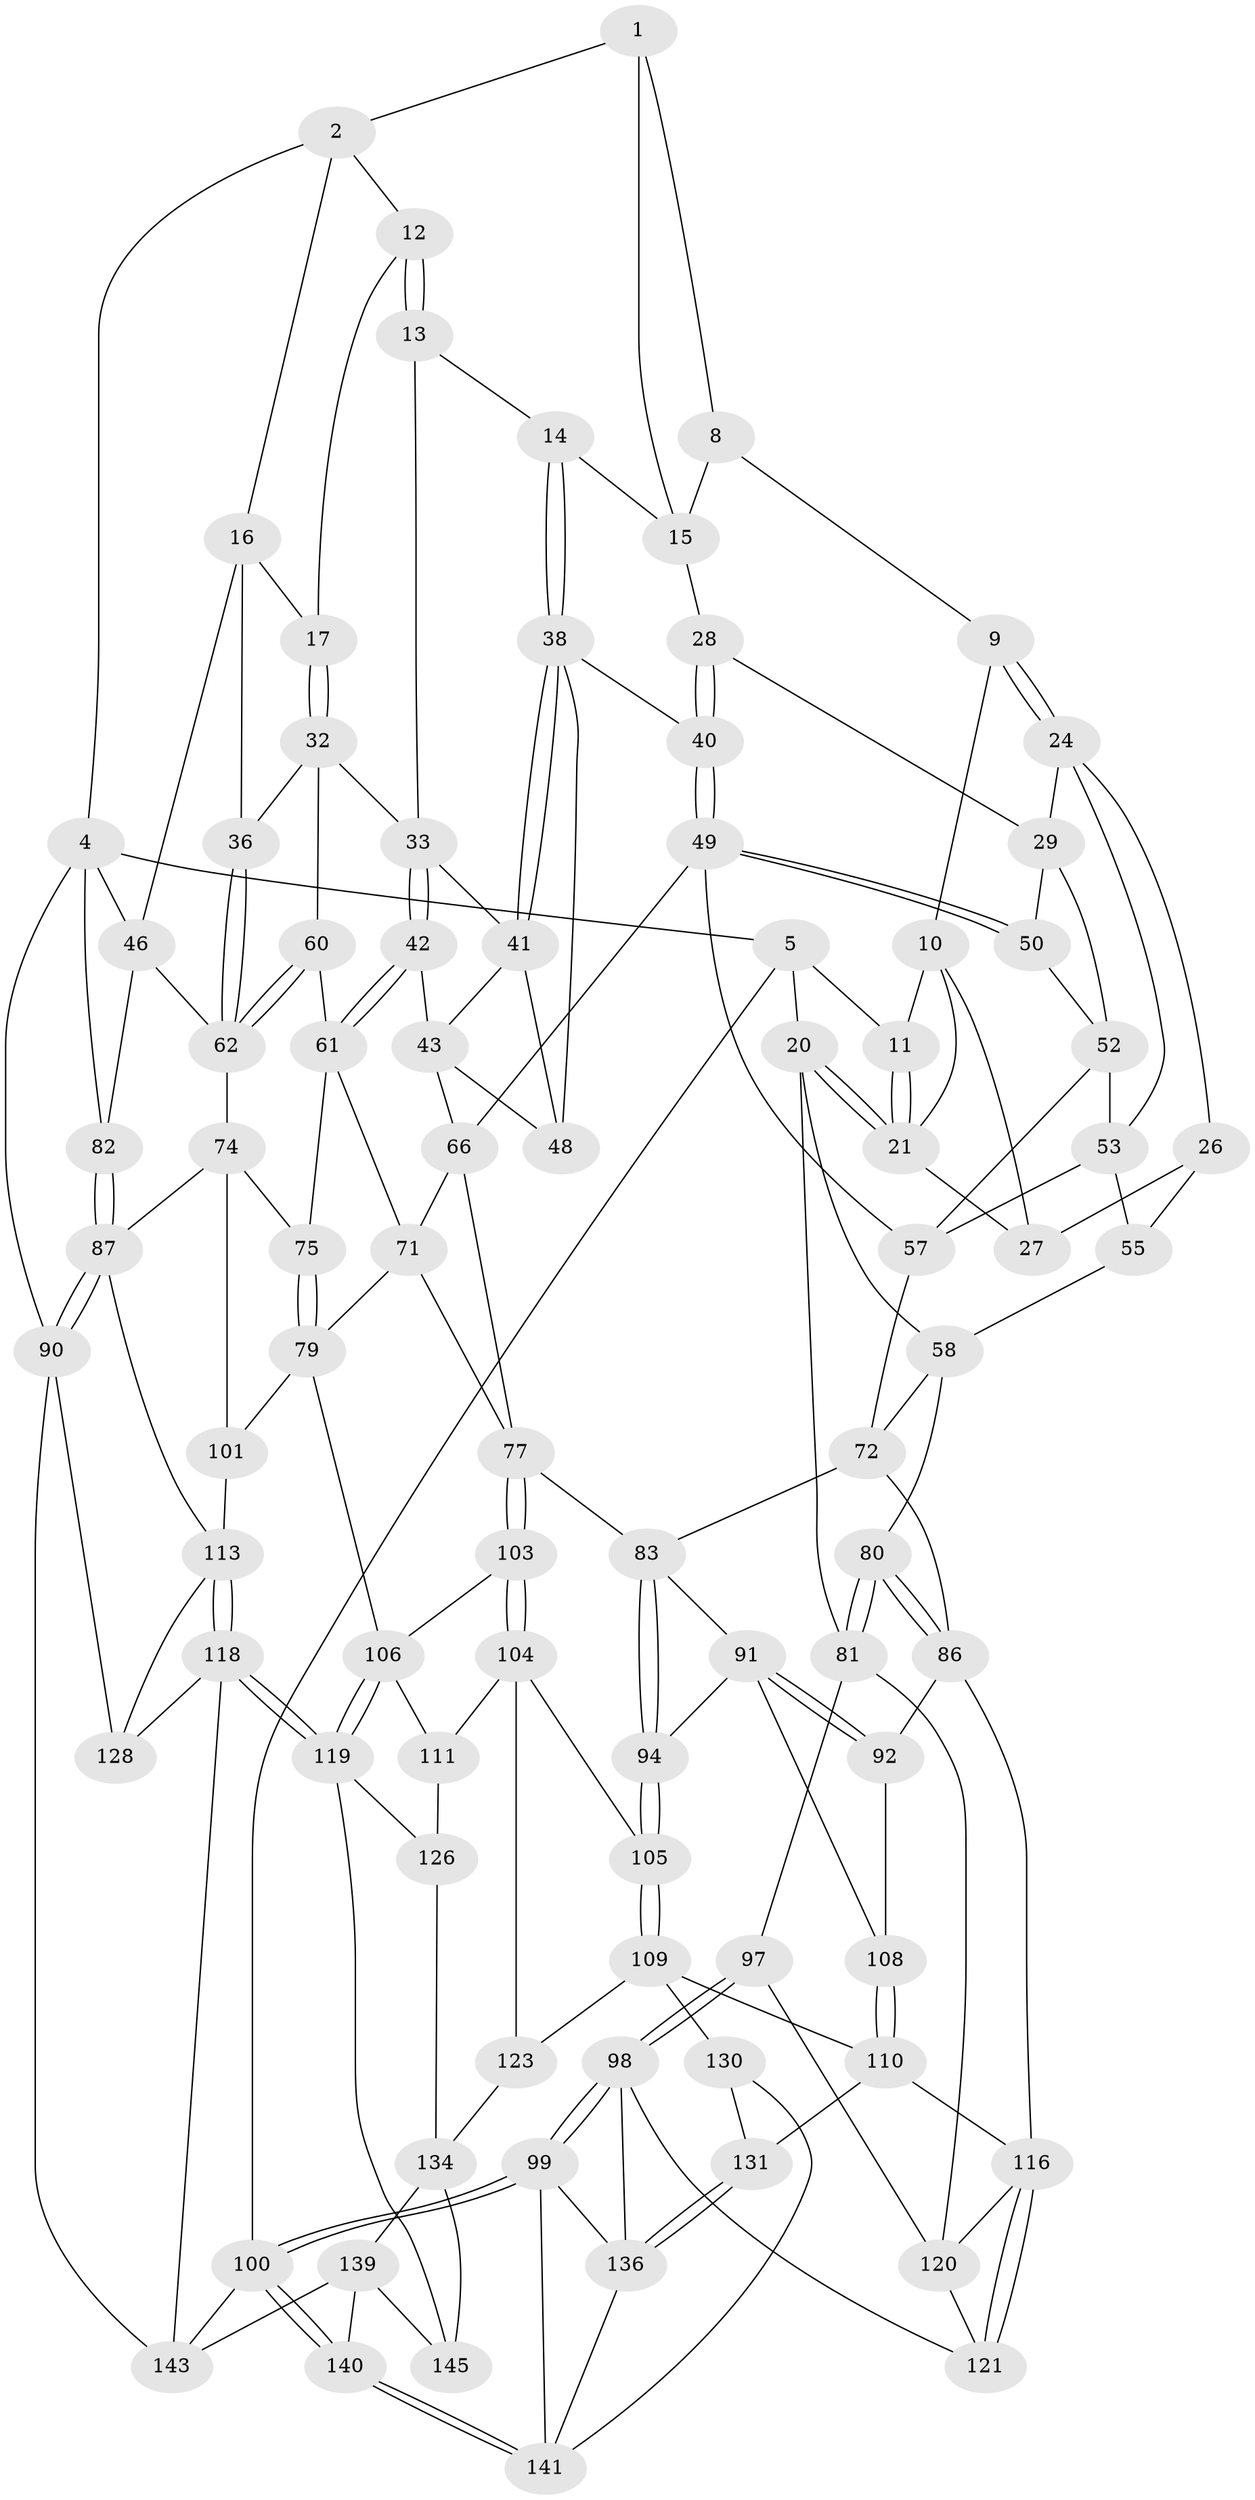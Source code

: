 // Generated by graph-tools (version 1.1) at 2025/52/02/27/25 19:52:40]
// undirected, 89 vertices, 196 edges
graph export_dot {
graph [start="1"]
  node [color=gray90,style=filled];
  1 [pos="+0.3119778156339287+0",super="+7"];
  2 [pos="+0.7051327053434212+0",super="+3"];
  4 [pos="+1+0",super="+45"];
  5 [pos="+0+0",super="+6"];
  8 [pos="+0.26480318402420044+0.13317292680312548"];
  9 [pos="+0.244155945521388+0.15010750763494865"];
  10 [pos="+0.16548996368491117+0.12287977100027175",super="+22"];
  11 [pos="+0.16284305949764855+0.11639839429760444"];
  12 [pos="+0.6441793788387521+0.037849172089506035",super="+18"];
  13 [pos="+0.5507794393817578+0.11009647125283675",super="+30"];
  14 [pos="+0.48034296391315207+0.11582750078958969"];
  15 [pos="+0.420602995528882+0.06431787427128315",super="+19"];
  16 [pos="+0.8022465936909421+0.08930309254225834",super="+35"];
  17 [pos="+0.7394204553785753+0.14015953159016073"];
  20 [pos="+0+0.11589733697722658",super="+59"];
  21 [pos="+0+0.17234685416838877",super="+23"];
  24 [pos="+0.24793485078325064+0.2408363168674122",super="+25"];
  26 [pos="+0.20627818373178902+0.22736561483769685",super="+47"];
  27 [pos="+0.16365253945589878+0.16410520655922214",super="+31"];
  28 [pos="+0.32527826545061655+0.22965203139680418"];
  29 [pos="+0.29776408286445066+0.23866793157119642",super="+51"];
  32 [pos="+0.763821163026748+0.24200276431260878",super="+37"];
  33 [pos="+0.7469955435085747+0.2507453287297903",super="+34"];
  36 [pos="+0.8551792707776209+0.2549426080295283"];
  38 [pos="+0.4734176647043772+0.2594284677611311",super="+39"];
  40 [pos="+0.430985106722535+0.2952360756594126"];
  41 [pos="+0.6087212887193348+0.2171417269561346",super="+44"];
  42 [pos="+0.6869369426753813+0.3121659158964335"];
  43 [pos="+0.6326468473257292+0.3063959646202407",super="+65"];
  46 [pos="+1+0.19958288087533899",super="+63"];
  48 [pos="+0.5007018099724249+0.2814883457271333"];
  49 [pos="+0.39994644806305835+0.40432658419431416",super="+68"];
  50 [pos="+0.31377210396158417+0.3426739920992196"];
  52 [pos="+0.2600647494326838+0.31238292923707983",super="+56"];
  53 [pos="+0.2397195165708104+0.25588473560578434",super="+54"];
  55 [pos="+0.12005447223214472+0.3329652736910099"];
  57 [pos="+0.1949969431860813+0.41824932787559316",super="+69"];
  58 [pos="+0.0708234957941682+0.3679654217682692",super="+73"];
  60 [pos="+0.7821429966795137+0.37495013598069565"];
  61 [pos="+0.7042689440447838+0.40030167960568763",super="+70"];
  62 [pos="+0.8625493188184286+0.427570272008097",super="+64"];
  66 [pos="+0.5739642145953792+0.4050350752549413",super="+67"];
  71 [pos="+0.6641421096633479+0.4348566033030219",super="+76"];
  72 [pos="+0.195317086902934+0.4448535420000861",super="+85"];
  74 [pos="+0.8365709928185716+0.5350396385406115",super="+89"];
  75 [pos="+0.8136817958717782+0.5408242096145278"];
  77 [pos="+0.4573397403891121+0.5233596239975616",super="+78"];
  79 [pos="+0.7136841414161098+0.6317394980664223",super="+102"];
  80 [pos="+0+0.5841626113412507"];
  81 [pos="+0+0.5901973059262084",super="+96"];
  82 [pos="+1+0.48129049989762523"];
  83 [pos="+0.3347475758988242+0.5570493976613177",super="+84"];
  86 [pos="+0.061960612522559855+0.6130739423456418",super="+93"];
  87 [pos="+1+0.6589872336944611",super="+88"];
  90 [pos="+1+0.8945927928188233",super="+132"];
  91 [pos="+0.24307562357973056+0.5920907616180289",super="+95"];
  92 [pos="+0.1792120986174919+0.6848735708603558"];
  94 [pos="+0.323870888217218+0.6786126215011571"];
  97 [pos="+0+0.8677252819314458"];
  98 [pos="+0+0.9561802129795053",super="+138"];
  99 [pos="+0+1",super="+144"];
  100 [pos="+0+1"];
  101 [pos="+0.8775634929973315+0.71003146694386"];
  103 [pos="+0.46086403475832194+0.5596637890143699"];
  104 [pos="+0.44289992636555253+0.6907010711569584",super="+112"];
  105 [pos="+0.3591858785115789+0.7001799761123051"];
  106 [pos="+0.7041131335074697+0.6781942025300028",super="+107"];
  108 [pos="+0.25339868355873635+0.7144802153092951"];
  109 [pos="+0.3131961112987503+0.7805091941294708",super="+124"];
  110 [pos="+0.2681032240493198+0.7669741411362644",super="+115"];
  111 [pos="+0.48854298381372624+0.7548378969169444",super="+127"];
  113 [pos="+0.8831534638265586+0.7166957042137312",super="+114"];
  116 [pos="+0.17881542576418724+0.8141929183011385",super="+117"];
  118 [pos="+0.7622787499892938+0.8494062600853949",super="+129"];
  119 [pos="+0.7191114603755207+0.82741757231934",super="+125"];
  120 [pos="+0.0933589417568249+0.7508527784060874",super="+122"];
  121 [pos="+0.1622528441313873+0.8340102307452487"];
  123 [pos="+0.36540494685723407+0.8526895263692406"];
  126 [pos="+0.6605844278936671+0.8387971825796048",super="+133"];
  128 [pos="+0.9473826286296694+0.7714329219135314"];
  130 [pos="+0.3584575268046354+0.8568881970968575"];
  131 [pos="+0.24683377773596715+0.8382935777095248"];
  134 [pos="+0.5207826789788994+0.9386283482957873",super="+135"];
  136 [pos="+0.2658679937294031+0.9723225713294222",super="+137"];
  139 [pos="+0.4553971744295971+1",super="+147"];
  140 [pos="+0.333242188472881+1"];
  141 [pos="+0.2830428096450907+1",super="+142"];
  143 [pos="+0.8535268377579276+0.9719715107659169",super="+146"];
  145 [pos="+0.661017830697446+0.9704622026702792"];
  1 -- 2;
  1 -- 8;
  1 -- 15;
  2 -- 12;
  2 -- 16;
  2 -- 4;
  4 -- 5;
  4 -- 90;
  4 -- 82;
  4 -- 46;
  5 -- 20;
  5 -- 100;
  5 -- 11;
  8 -- 9;
  8 -- 15;
  9 -- 10;
  9 -- 24;
  9 -- 24;
  10 -- 11;
  10 -- 27;
  10 -- 21;
  11 -- 21;
  11 -- 21;
  12 -- 13 [weight=2];
  12 -- 13;
  12 -- 17;
  13 -- 14;
  13 -- 33;
  14 -- 15;
  14 -- 38;
  14 -- 38;
  15 -- 28;
  16 -- 17;
  16 -- 36;
  16 -- 46;
  17 -- 32;
  17 -- 32;
  20 -- 21;
  20 -- 21;
  20 -- 81;
  20 -- 58;
  21 -- 27;
  24 -- 29;
  24 -- 26;
  24 -- 53;
  26 -- 27 [weight=2];
  26 -- 55;
  28 -- 29;
  28 -- 40;
  28 -- 40;
  29 -- 50;
  29 -- 52;
  32 -- 33;
  32 -- 36;
  32 -- 60;
  33 -- 42;
  33 -- 42;
  33 -- 41;
  36 -- 62;
  36 -- 62;
  38 -- 41;
  38 -- 41;
  38 -- 40;
  38 -- 48;
  40 -- 49;
  40 -- 49;
  41 -- 48;
  41 -- 43;
  42 -- 43;
  42 -- 61;
  42 -- 61;
  43 -- 48;
  43 -- 66;
  46 -- 82;
  46 -- 62;
  49 -- 50;
  49 -- 50;
  49 -- 57;
  49 -- 66;
  50 -- 52;
  52 -- 53;
  52 -- 57;
  53 -- 57;
  53 -- 55;
  55 -- 58;
  57 -- 72;
  58 -- 72;
  58 -- 80;
  60 -- 61;
  60 -- 62;
  60 -- 62;
  61 -- 75;
  61 -- 71;
  62 -- 74;
  66 -- 71;
  66 -- 77;
  71 -- 77;
  71 -- 79;
  72 -- 86;
  72 -- 83;
  74 -- 75;
  74 -- 101;
  74 -- 87;
  75 -- 79;
  75 -- 79;
  77 -- 103;
  77 -- 103;
  77 -- 83;
  79 -- 106;
  79 -- 101;
  80 -- 81;
  80 -- 81;
  80 -- 86;
  80 -- 86;
  81 -- 120;
  81 -- 97;
  82 -- 87;
  82 -- 87;
  83 -- 94;
  83 -- 94;
  83 -- 91;
  86 -- 92;
  86 -- 116;
  87 -- 90;
  87 -- 90;
  87 -- 113;
  90 -- 143 [weight=2];
  90 -- 128;
  91 -- 92;
  91 -- 92;
  91 -- 108;
  91 -- 94;
  92 -- 108;
  94 -- 105;
  94 -- 105;
  97 -- 98;
  97 -- 98;
  97 -- 120;
  98 -- 99;
  98 -- 99;
  98 -- 121;
  98 -- 136;
  99 -- 100;
  99 -- 100;
  99 -- 141;
  99 -- 136;
  100 -- 140;
  100 -- 140;
  100 -- 143;
  101 -- 113;
  103 -- 104;
  103 -- 104;
  103 -- 106;
  104 -- 105;
  104 -- 123;
  104 -- 111;
  105 -- 109;
  105 -- 109;
  106 -- 119;
  106 -- 119;
  106 -- 111;
  108 -- 110;
  108 -- 110;
  109 -- 110;
  109 -- 130;
  109 -- 123;
  110 -- 131;
  110 -- 116;
  111 -- 126 [weight=2];
  113 -- 118;
  113 -- 118;
  113 -- 128;
  116 -- 121;
  116 -- 121;
  116 -- 120;
  118 -- 119;
  118 -- 119;
  118 -- 128;
  118 -- 143;
  119 -- 145;
  119 -- 126;
  120 -- 121;
  123 -- 134;
  126 -- 134;
  130 -- 131;
  130 -- 141;
  131 -- 136;
  131 -- 136;
  134 -- 145;
  134 -- 139;
  136 -- 141;
  139 -- 140;
  139 -- 145;
  139 -- 143;
  140 -- 141;
  140 -- 141;
}
